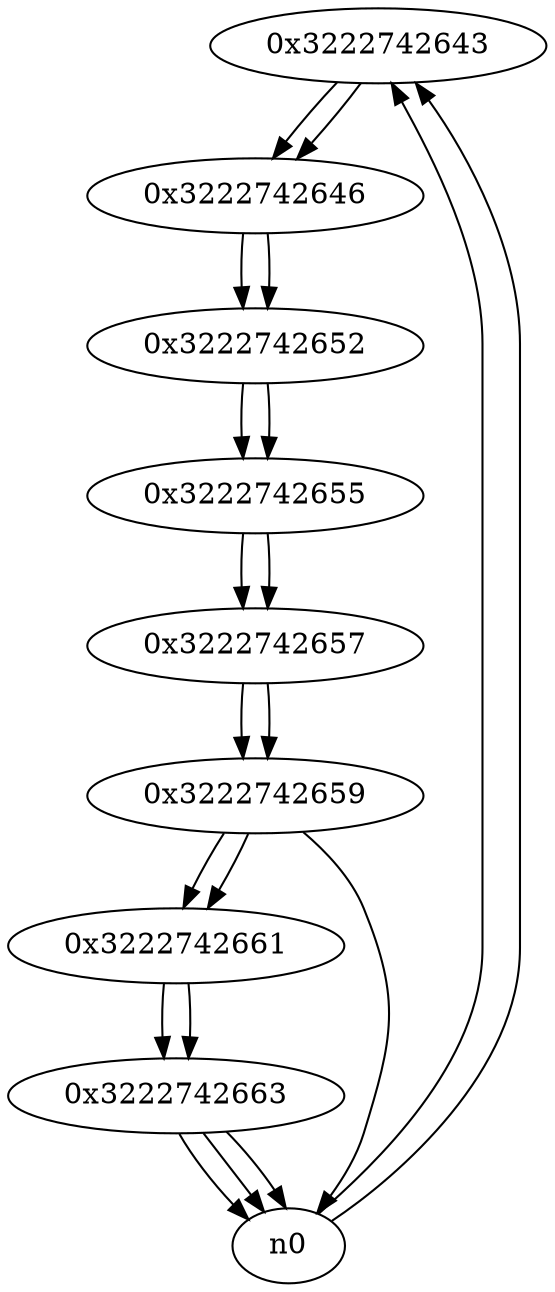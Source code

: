 digraph G{
/* nodes */
  n1 [label="0x3222742643"]
  n2 [label="0x3222742646"]
  n3 [label="0x3222742652"]
  n4 [label="0x3222742655"]
  n5 [label="0x3222742657"]
  n6 [label="0x3222742659"]
  n7 [label="0x3222742661"]
  n8 [label="0x3222742663"]
/* edges */
n1 -> n2;
n0 -> n1;
n0 -> n1;
n2 -> n3;
n1 -> n2;
n3 -> n4;
n2 -> n3;
n4 -> n5;
n3 -> n4;
n5 -> n6;
n4 -> n5;
n6 -> n7;
n6 -> n0;
n5 -> n6;
n7 -> n8;
n6 -> n7;
n8 -> n0;
n8 -> n0;
n8 -> n0;
n7 -> n8;
}
